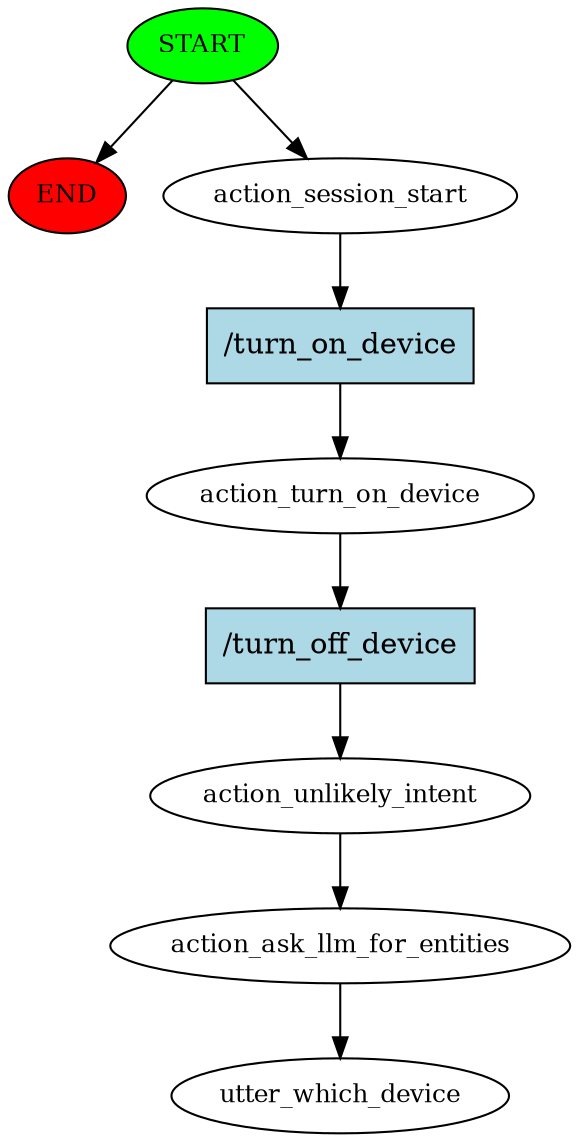 digraph  {
0 [class="start active", fillcolor=green, fontsize=12, label=START, style=filled];
"-1" [class=end, fillcolor=red, fontsize=12, label=END, style=filled];
1 [class=active, fontsize=12, label=action_session_start];
2 [class=active, fontsize=12, label=action_turn_on_device];
3 [class=active, fontsize=12, label=action_unlikely_intent];
4 [class=active, fontsize=12, label=action_ask_llm_for_entities];
5 [class="dashed active", fontsize=12, label=utter_which_device];
6 [class="intent active", fillcolor=lightblue, label="/turn_on_device", shape=rect, style=filled];
7 [class="intent active", fillcolor=lightblue, label="/turn_off_device", shape=rect, style=filled];
0 -> "-1"  [class="", key=NONE, label=""];
0 -> 1  [class=active, key=NONE, label=""];
1 -> 6  [class=active, key=0];
2 -> 7  [class=active, key=0];
3 -> 4  [class=active, key=NONE, label=""];
4 -> 5  [class=active, key=NONE, label=""];
6 -> 2  [class=active, key=0];
7 -> 3  [class=active, key=0];
}
